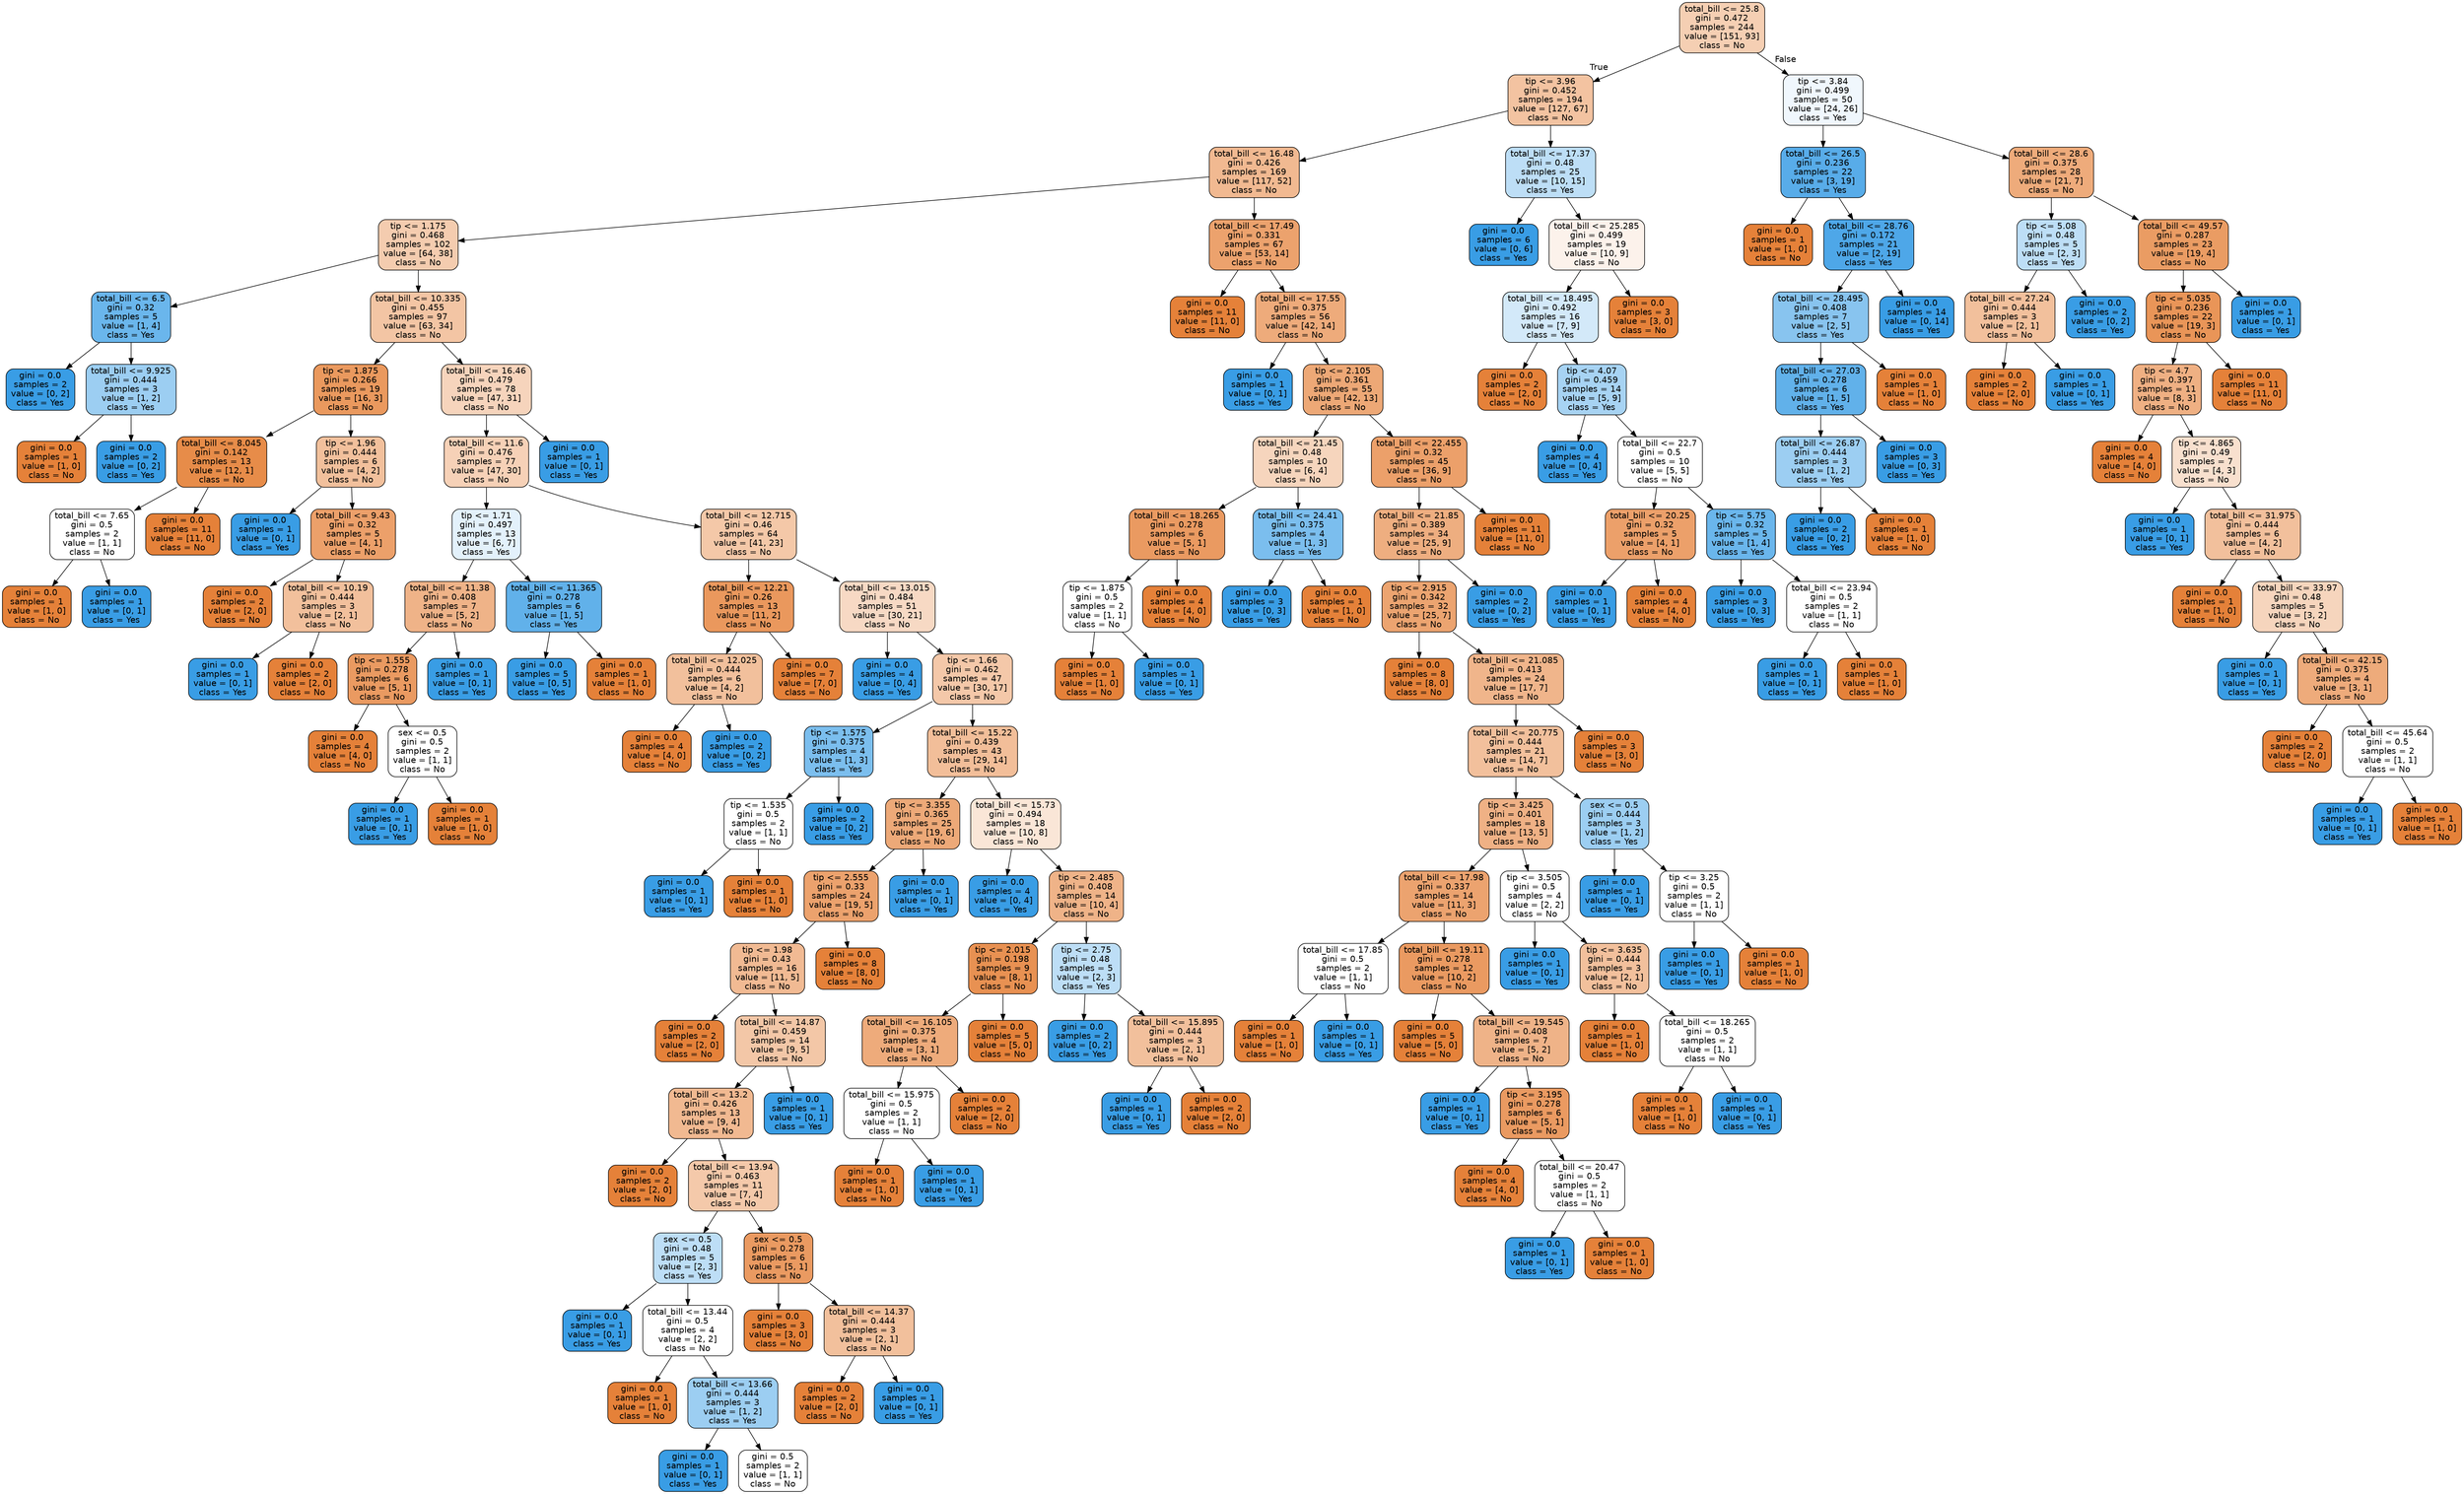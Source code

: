 digraph Tree {
node [shape=box, style="filled, rounded", color="black", fontname="helvetica"] ;
edge [fontname="helvetica"] ;
0 [label="total_bill <= 25.8\ngini = 0.472\nsamples = 244\nvalue = [151, 93]\nclass = No", fillcolor="#f5cfb3"] ;
1 [label="tip <= 3.96\ngini = 0.452\nsamples = 194\nvalue = [127, 67]\nclass = No", fillcolor="#f3c3a1"] ;
0 -> 1 [labeldistance=2.5, labelangle=45, headlabel="True"] ;
2 [label="total_bill <= 16.48\ngini = 0.426\nsamples = 169\nvalue = [117, 52]\nclass = No", fillcolor="#f1b991"] ;
1 -> 2 ;
3 [label="tip <= 1.175\ngini = 0.468\nsamples = 102\nvalue = [64, 38]\nclass = No", fillcolor="#f4ccaf"] ;
2 -> 3 ;
4 [label="total_bill <= 6.5\ngini = 0.32\nsamples = 5\nvalue = [1, 4]\nclass = Yes", fillcolor="#6ab6ec"] ;
3 -> 4 ;
5 [label="gini = 0.0\nsamples = 2\nvalue = [0, 2]\nclass = Yes", fillcolor="#399de5"] ;
4 -> 5 ;
6 [label="total_bill <= 9.925\ngini = 0.444\nsamples = 3\nvalue = [1, 2]\nclass = Yes", fillcolor="#9ccef2"] ;
4 -> 6 ;
7 [label="gini = 0.0\nsamples = 1\nvalue = [1, 0]\nclass = No", fillcolor="#e58139"] ;
6 -> 7 ;
8 [label="gini = 0.0\nsamples = 2\nvalue = [0, 2]\nclass = Yes", fillcolor="#399de5"] ;
6 -> 8 ;
9 [label="total_bill <= 10.335\ngini = 0.455\nsamples = 97\nvalue = [63, 34]\nclass = No", fillcolor="#f3c5a4"] ;
3 -> 9 ;
10 [label="tip <= 1.875\ngini = 0.266\nsamples = 19\nvalue = [16, 3]\nclass = No", fillcolor="#ea995e"] ;
9 -> 10 ;
11 [label="total_bill <= 8.045\ngini = 0.142\nsamples = 13\nvalue = [12, 1]\nclass = No", fillcolor="#e78c49"] ;
10 -> 11 ;
12 [label="total_bill <= 7.65\ngini = 0.5\nsamples = 2\nvalue = [1, 1]\nclass = No", fillcolor="#ffffff"] ;
11 -> 12 ;
13 [label="gini = 0.0\nsamples = 1\nvalue = [1, 0]\nclass = No", fillcolor="#e58139"] ;
12 -> 13 ;
14 [label="gini = 0.0\nsamples = 1\nvalue = [0, 1]\nclass = Yes", fillcolor="#399de5"] ;
12 -> 14 ;
15 [label="gini = 0.0\nsamples = 11\nvalue = [11, 0]\nclass = No", fillcolor="#e58139"] ;
11 -> 15 ;
16 [label="tip <= 1.96\ngini = 0.444\nsamples = 6\nvalue = [4, 2]\nclass = No", fillcolor="#f2c09c"] ;
10 -> 16 ;
17 [label="gini = 0.0\nsamples = 1\nvalue = [0, 1]\nclass = Yes", fillcolor="#399de5"] ;
16 -> 17 ;
18 [label="total_bill <= 9.43\ngini = 0.32\nsamples = 5\nvalue = [4, 1]\nclass = No", fillcolor="#eca06a"] ;
16 -> 18 ;
19 [label="gini = 0.0\nsamples = 2\nvalue = [2, 0]\nclass = No", fillcolor="#e58139"] ;
18 -> 19 ;
20 [label="total_bill <= 10.19\ngini = 0.444\nsamples = 3\nvalue = [2, 1]\nclass = No", fillcolor="#f2c09c"] ;
18 -> 20 ;
21 [label="gini = 0.0\nsamples = 1\nvalue = [0, 1]\nclass = Yes", fillcolor="#399de5"] ;
20 -> 21 ;
22 [label="gini = 0.0\nsamples = 2\nvalue = [2, 0]\nclass = No", fillcolor="#e58139"] ;
20 -> 22 ;
23 [label="total_bill <= 16.46\ngini = 0.479\nsamples = 78\nvalue = [47, 31]\nclass = No", fillcolor="#f6d4bc"] ;
9 -> 23 ;
24 [label="total_bill <= 11.6\ngini = 0.476\nsamples = 77\nvalue = [47, 30]\nclass = No", fillcolor="#f6d1b7"] ;
23 -> 24 ;
25 [label="tip <= 1.71\ngini = 0.497\nsamples = 13\nvalue = [6, 7]\nclass = Yes", fillcolor="#e3f1fb"] ;
24 -> 25 ;
26 [label="total_bill <= 11.38\ngini = 0.408\nsamples = 7\nvalue = [5, 2]\nclass = No", fillcolor="#efb388"] ;
25 -> 26 ;
27 [label="tip <= 1.555\ngini = 0.278\nsamples = 6\nvalue = [5, 1]\nclass = No", fillcolor="#ea9a61"] ;
26 -> 27 ;
28 [label="gini = 0.0\nsamples = 4\nvalue = [4, 0]\nclass = No", fillcolor="#e58139"] ;
27 -> 28 ;
29 [label="sex <= 0.5\ngini = 0.5\nsamples = 2\nvalue = [1, 1]\nclass = No", fillcolor="#ffffff"] ;
27 -> 29 ;
30 [label="gini = 0.0\nsamples = 1\nvalue = [0, 1]\nclass = Yes", fillcolor="#399de5"] ;
29 -> 30 ;
31 [label="gini = 0.0\nsamples = 1\nvalue = [1, 0]\nclass = No", fillcolor="#e58139"] ;
29 -> 31 ;
32 [label="gini = 0.0\nsamples = 1\nvalue = [0, 1]\nclass = Yes", fillcolor="#399de5"] ;
26 -> 32 ;
33 [label="total_bill <= 11.365\ngini = 0.278\nsamples = 6\nvalue = [1, 5]\nclass = Yes", fillcolor="#61b1ea"] ;
25 -> 33 ;
34 [label="gini = 0.0\nsamples = 5\nvalue = [0, 5]\nclass = Yes", fillcolor="#399de5"] ;
33 -> 34 ;
35 [label="gini = 0.0\nsamples = 1\nvalue = [1, 0]\nclass = No", fillcolor="#e58139"] ;
33 -> 35 ;
36 [label="total_bill <= 12.715\ngini = 0.46\nsamples = 64\nvalue = [41, 23]\nclass = No", fillcolor="#f4c8a8"] ;
24 -> 36 ;
37 [label="total_bill <= 12.21\ngini = 0.26\nsamples = 13\nvalue = [11, 2]\nclass = No", fillcolor="#ea985d"] ;
36 -> 37 ;
38 [label="total_bill <= 12.025\ngini = 0.444\nsamples = 6\nvalue = [4, 2]\nclass = No", fillcolor="#f2c09c"] ;
37 -> 38 ;
39 [label="gini = 0.0\nsamples = 4\nvalue = [4, 0]\nclass = No", fillcolor="#e58139"] ;
38 -> 39 ;
40 [label="gini = 0.0\nsamples = 2\nvalue = [0, 2]\nclass = Yes", fillcolor="#399de5"] ;
38 -> 40 ;
41 [label="gini = 0.0\nsamples = 7\nvalue = [7, 0]\nclass = No", fillcolor="#e58139"] ;
37 -> 41 ;
42 [label="total_bill <= 13.015\ngini = 0.484\nsamples = 51\nvalue = [30, 21]\nclass = No", fillcolor="#f7d9c4"] ;
36 -> 42 ;
43 [label="gini = 0.0\nsamples = 4\nvalue = [0, 4]\nclass = Yes", fillcolor="#399de5"] ;
42 -> 43 ;
44 [label="tip <= 1.66\ngini = 0.462\nsamples = 47\nvalue = [30, 17]\nclass = No", fillcolor="#f4c8a9"] ;
42 -> 44 ;
45 [label="tip <= 1.575\ngini = 0.375\nsamples = 4\nvalue = [1, 3]\nclass = Yes", fillcolor="#7bbeee"] ;
44 -> 45 ;
46 [label="tip <= 1.535\ngini = 0.5\nsamples = 2\nvalue = [1, 1]\nclass = No", fillcolor="#ffffff"] ;
45 -> 46 ;
47 [label="gini = 0.0\nsamples = 1\nvalue = [0, 1]\nclass = Yes", fillcolor="#399de5"] ;
46 -> 47 ;
48 [label="gini = 0.0\nsamples = 1\nvalue = [1, 0]\nclass = No", fillcolor="#e58139"] ;
46 -> 48 ;
49 [label="gini = 0.0\nsamples = 2\nvalue = [0, 2]\nclass = Yes", fillcolor="#399de5"] ;
45 -> 49 ;
50 [label="total_bill <= 15.22\ngini = 0.439\nsamples = 43\nvalue = [29, 14]\nclass = No", fillcolor="#f2be99"] ;
44 -> 50 ;
51 [label="tip <= 3.355\ngini = 0.365\nsamples = 25\nvalue = [19, 6]\nclass = No", fillcolor="#eda978"] ;
50 -> 51 ;
52 [label="tip <= 2.555\ngini = 0.33\nsamples = 24\nvalue = [19, 5]\nclass = No", fillcolor="#eca26d"] ;
51 -> 52 ;
53 [label="tip <= 1.98\ngini = 0.43\nsamples = 16\nvalue = [11, 5]\nclass = No", fillcolor="#f1ba93"] ;
52 -> 53 ;
54 [label="gini = 0.0\nsamples = 2\nvalue = [2, 0]\nclass = No", fillcolor="#e58139"] ;
53 -> 54 ;
55 [label="total_bill <= 14.87\ngini = 0.459\nsamples = 14\nvalue = [9, 5]\nclass = No", fillcolor="#f3c7a7"] ;
53 -> 55 ;
56 [label="total_bill <= 13.2\ngini = 0.426\nsamples = 13\nvalue = [9, 4]\nclass = No", fillcolor="#f1b991"] ;
55 -> 56 ;
57 [label="gini = 0.0\nsamples = 2\nvalue = [2, 0]\nclass = No", fillcolor="#e58139"] ;
56 -> 57 ;
58 [label="total_bill <= 13.94\ngini = 0.463\nsamples = 11\nvalue = [7, 4]\nclass = No", fillcolor="#f4c9aa"] ;
56 -> 58 ;
59 [label="sex <= 0.5\ngini = 0.48\nsamples = 5\nvalue = [2, 3]\nclass = Yes", fillcolor="#bddef6"] ;
58 -> 59 ;
60 [label="gini = 0.0\nsamples = 1\nvalue = [0, 1]\nclass = Yes", fillcolor="#399de5"] ;
59 -> 60 ;
61 [label="total_bill <= 13.44\ngini = 0.5\nsamples = 4\nvalue = [2, 2]\nclass = No", fillcolor="#ffffff"] ;
59 -> 61 ;
62 [label="gini = 0.0\nsamples = 1\nvalue = [1, 0]\nclass = No", fillcolor="#e58139"] ;
61 -> 62 ;
63 [label="total_bill <= 13.66\ngini = 0.444\nsamples = 3\nvalue = [1, 2]\nclass = Yes", fillcolor="#9ccef2"] ;
61 -> 63 ;
64 [label="gini = 0.0\nsamples = 1\nvalue = [0, 1]\nclass = Yes", fillcolor="#399de5"] ;
63 -> 64 ;
65 [label="gini = 0.5\nsamples = 2\nvalue = [1, 1]\nclass = No", fillcolor="#ffffff"] ;
63 -> 65 ;
66 [label="sex <= 0.5\ngini = 0.278\nsamples = 6\nvalue = [5, 1]\nclass = No", fillcolor="#ea9a61"] ;
58 -> 66 ;
67 [label="gini = 0.0\nsamples = 3\nvalue = [3, 0]\nclass = No", fillcolor="#e58139"] ;
66 -> 67 ;
68 [label="total_bill <= 14.37\ngini = 0.444\nsamples = 3\nvalue = [2, 1]\nclass = No", fillcolor="#f2c09c"] ;
66 -> 68 ;
69 [label="gini = 0.0\nsamples = 2\nvalue = [2, 0]\nclass = No", fillcolor="#e58139"] ;
68 -> 69 ;
70 [label="gini = 0.0\nsamples = 1\nvalue = [0, 1]\nclass = Yes", fillcolor="#399de5"] ;
68 -> 70 ;
71 [label="gini = 0.0\nsamples = 1\nvalue = [0, 1]\nclass = Yes", fillcolor="#399de5"] ;
55 -> 71 ;
72 [label="gini = 0.0\nsamples = 8\nvalue = [8, 0]\nclass = No", fillcolor="#e58139"] ;
52 -> 72 ;
73 [label="gini = 0.0\nsamples = 1\nvalue = [0, 1]\nclass = Yes", fillcolor="#399de5"] ;
51 -> 73 ;
74 [label="total_bill <= 15.73\ngini = 0.494\nsamples = 18\nvalue = [10, 8]\nclass = No", fillcolor="#fae6d7"] ;
50 -> 74 ;
75 [label="gini = 0.0\nsamples = 4\nvalue = [0, 4]\nclass = Yes", fillcolor="#399de5"] ;
74 -> 75 ;
76 [label="tip <= 2.485\ngini = 0.408\nsamples = 14\nvalue = [10, 4]\nclass = No", fillcolor="#efb388"] ;
74 -> 76 ;
77 [label="tip <= 2.015\ngini = 0.198\nsamples = 9\nvalue = [8, 1]\nclass = No", fillcolor="#e89152"] ;
76 -> 77 ;
78 [label="total_bill <= 16.105\ngini = 0.375\nsamples = 4\nvalue = [3, 1]\nclass = No", fillcolor="#eeab7b"] ;
77 -> 78 ;
79 [label="total_bill <= 15.975\ngini = 0.5\nsamples = 2\nvalue = [1, 1]\nclass = No", fillcolor="#ffffff"] ;
78 -> 79 ;
80 [label="gini = 0.0\nsamples = 1\nvalue = [1, 0]\nclass = No", fillcolor="#e58139"] ;
79 -> 80 ;
81 [label="gini = 0.0\nsamples = 1\nvalue = [0, 1]\nclass = Yes", fillcolor="#399de5"] ;
79 -> 81 ;
82 [label="gini = 0.0\nsamples = 2\nvalue = [2, 0]\nclass = No", fillcolor="#e58139"] ;
78 -> 82 ;
83 [label="gini = 0.0\nsamples = 5\nvalue = [5, 0]\nclass = No", fillcolor="#e58139"] ;
77 -> 83 ;
84 [label="tip <= 2.75\ngini = 0.48\nsamples = 5\nvalue = [2, 3]\nclass = Yes", fillcolor="#bddef6"] ;
76 -> 84 ;
85 [label="gini = 0.0\nsamples = 2\nvalue = [0, 2]\nclass = Yes", fillcolor="#399de5"] ;
84 -> 85 ;
86 [label="total_bill <= 15.895\ngini = 0.444\nsamples = 3\nvalue = [2, 1]\nclass = No", fillcolor="#f2c09c"] ;
84 -> 86 ;
87 [label="gini = 0.0\nsamples = 1\nvalue = [0, 1]\nclass = Yes", fillcolor="#399de5"] ;
86 -> 87 ;
88 [label="gini = 0.0\nsamples = 2\nvalue = [2, 0]\nclass = No", fillcolor="#e58139"] ;
86 -> 88 ;
89 [label="gini = 0.0\nsamples = 1\nvalue = [0, 1]\nclass = Yes", fillcolor="#399de5"] ;
23 -> 89 ;
90 [label="total_bill <= 17.49\ngini = 0.331\nsamples = 67\nvalue = [53, 14]\nclass = No", fillcolor="#eca26d"] ;
2 -> 90 ;
91 [label="gini = 0.0\nsamples = 11\nvalue = [11, 0]\nclass = No", fillcolor="#e58139"] ;
90 -> 91 ;
92 [label="total_bill <= 17.55\ngini = 0.375\nsamples = 56\nvalue = [42, 14]\nclass = No", fillcolor="#eeab7b"] ;
90 -> 92 ;
93 [label="gini = 0.0\nsamples = 1\nvalue = [0, 1]\nclass = Yes", fillcolor="#399de5"] ;
92 -> 93 ;
94 [label="tip <= 2.105\ngini = 0.361\nsamples = 55\nvalue = [42, 13]\nclass = No", fillcolor="#eda876"] ;
92 -> 94 ;
95 [label="total_bill <= 21.45\ngini = 0.48\nsamples = 10\nvalue = [6, 4]\nclass = No", fillcolor="#f6d5bd"] ;
94 -> 95 ;
96 [label="total_bill <= 18.265\ngini = 0.278\nsamples = 6\nvalue = [5, 1]\nclass = No", fillcolor="#ea9a61"] ;
95 -> 96 ;
97 [label="tip <= 1.875\ngini = 0.5\nsamples = 2\nvalue = [1, 1]\nclass = No", fillcolor="#ffffff"] ;
96 -> 97 ;
98 [label="gini = 0.0\nsamples = 1\nvalue = [1, 0]\nclass = No", fillcolor="#e58139"] ;
97 -> 98 ;
99 [label="gini = 0.0\nsamples = 1\nvalue = [0, 1]\nclass = Yes", fillcolor="#399de5"] ;
97 -> 99 ;
100 [label="gini = 0.0\nsamples = 4\nvalue = [4, 0]\nclass = No", fillcolor="#e58139"] ;
96 -> 100 ;
101 [label="total_bill <= 24.41\ngini = 0.375\nsamples = 4\nvalue = [1, 3]\nclass = Yes", fillcolor="#7bbeee"] ;
95 -> 101 ;
102 [label="gini = 0.0\nsamples = 3\nvalue = [0, 3]\nclass = Yes", fillcolor="#399de5"] ;
101 -> 102 ;
103 [label="gini = 0.0\nsamples = 1\nvalue = [1, 0]\nclass = No", fillcolor="#e58139"] ;
101 -> 103 ;
104 [label="total_bill <= 22.455\ngini = 0.32\nsamples = 45\nvalue = [36, 9]\nclass = No", fillcolor="#eca06a"] ;
94 -> 104 ;
105 [label="total_bill <= 21.85\ngini = 0.389\nsamples = 34\nvalue = [25, 9]\nclass = No", fillcolor="#eeae80"] ;
104 -> 105 ;
106 [label="tip <= 2.915\ngini = 0.342\nsamples = 32\nvalue = [25, 7]\nclass = No", fillcolor="#eca470"] ;
105 -> 106 ;
107 [label="gini = 0.0\nsamples = 8\nvalue = [8, 0]\nclass = No", fillcolor="#e58139"] ;
106 -> 107 ;
108 [label="total_bill <= 21.085\ngini = 0.413\nsamples = 24\nvalue = [17, 7]\nclass = No", fillcolor="#f0b58b"] ;
106 -> 108 ;
109 [label="total_bill <= 20.775\ngini = 0.444\nsamples = 21\nvalue = [14, 7]\nclass = No", fillcolor="#f2c09c"] ;
108 -> 109 ;
110 [label="tip <= 3.425\ngini = 0.401\nsamples = 18\nvalue = [13, 5]\nclass = No", fillcolor="#efb185"] ;
109 -> 110 ;
111 [label="total_bill <= 17.98\ngini = 0.337\nsamples = 14\nvalue = [11, 3]\nclass = No", fillcolor="#eca36f"] ;
110 -> 111 ;
112 [label="total_bill <= 17.85\ngini = 0.5\nsamples = 2\nvalue = [1, 1]\nclass = No", fillcolor="#ffffff"] ;
111 -> 112 ;
113 [label="gini = 0.0\nsamples = 1\nvalue = [1, 0]\nclass = No", fillcolor="#e58139"] ;
112 -> 113 ;
114 [label="gini = 0.0\nsamples = 1\nvalue = [0, 1]\nclass = Yes", fillcolor="#399de5"] ;
112 -> 114 ;
115 [label="total_bill <= 19.11\ngini = 0.278\nsamples = 12\nvalue = [10, 2]\nclass = No", fillcolor="#ea9a61"] ;
111 -> 115 ;
116 [label="gini = 0.0\nsamples = 5\nvalue = [5, 0]\nclass = No", fillcolor="#e58139"] ;
115 -> 116 ;
117 [label="total_bill <= 19.545\ngini = 0.408\nsamples = 7\nvalue = [5, 2]\nclass = No", fillcolor="#efb388"] ;
115 -> 117 ;
118 [label="gini = 0.0\nsamples = 1\nvalue = [0, 1]\nclass = Yes", fillcolor="#399de5"] ;
117 -> 118 ;
119 [label="tip <= 3.195\ngini = 0.278\nsamples = 6\nvalue = [5, 1]\nclass = No", fillcolor="#ea9a61"] ;
117 -> 119 ;
120 [label="gini = 0.0\nsamples = 4\nvalue = [4, 0]\nclass = No", fillcolor="#e58139"] ;
119 -> 120 ;
121 [label="total_bill <= 20.47\ngini = 0.5\nsamples = 2\nvalue = [1, 1]\nclass = No", fillcolor="#ffffff"] ;
119 -> 121 ;
122 [label="gini = 0.0\nsamples = 1\nvalue = [0, 1]\nclass = Yes", fillcolor="#399de5"] ;
121 -> 122 ;
123 [label="gini = 0.0\nsamples = 1\nvalue = [1, 0]\nclass = No", fillcolor="#e58139"] ;
121 -> 123 ;
124 [label="tip <= 3.505\ngini = 0.5\nsamples = 4\nvalue = [2, 2]\nclass = No", fillcolor="#ffffff"] ;
110 -> 124 ;
125 [label="gini = 0.0\nsamples = 1\nvalue = [0, 1]\nclass = Yes", fillcolor="#399de5"] ;
124 -> 125 ;
126 [label="tip <= 3.635\ngini = 0.444\nsamples = 3\nvalue = [2, 1]\nclass = No", fillcolor="#f2c09c"] ;
124 -> 126 ;
127 [label="gini = 0.0\nsamples = 1\nvalue = [1, 0]\nclass = No", fillcolor="#e58139"] ;
126 -> 127 ;
128 [label="total_bill <= 18.265\ngini = 0.5\nsamples = 2\nvalue = [1, 1]\nclass = No", fillcolor="#ffffff"] ;
126 -> 128 ;
129 [label="gini = 0.0\nsamples = 1\nvalue = [1, 0]\nclass = No", fillcolor="#e58139"] ;
128 -> 129 ;
130 [label="gini = 0.0\nsamples = 1\nvalue = [0, 1]\nclass = Yes", fillcolor="#399de5"] ;
128 -> 130 ;
131 [label="sex <= 0.5\ngini = 0.444\nsamples = 3\nvalue = [1, 2]\nclass = Yes", fillcolor="#9ccef2"] ;
109 -> 131 ;
132 [label="gini = 0.0\nsamples = 1\nvalue = [0, 1]\nclass = Yes", fillcolor="#399de5"] ;
131 -> 132 ;
133 [label="tip <= 3.25\ngini = 0.5\nsamples = 2\nvalue = [1, 1]\nclass = No", fillcolor="#ffffff"] ;
131 -> 133 ;
134 [label="gini = 0.0\nsamples = 1\nvalue = [0, 1]\nclass = Yes", fillcolor="#399de5"] ;
133 -> 134 ;
135 [label="gini = 0.0\nsamples = 1\nvalue = [1, 0]\nclass = No", fillcolor="#e58139"] ;
133 -> 135 ;
136 [label="gini = 0.0\nsamples = 3\nvalue = [3, 0]\nclass = No", fillcolor="#e58139"] ;
108 -> 136 ;
137 [label="gini = 0.0\nsamples = 2\nvalue = [0, 2]\nclass = Yes", fillcolor="#399de5"] ;
105 -> 137 ;
138 [label="gini = 0.0\nsamples = 11\nvalue = [11, 0]\nclass = No", fillcolor="#e58139"] ;
104 -> 138 ;
139 [label="total_bill <= 17.37\ngini = 0.48\nsamples = 25\nvalue = [10, 15]\nclass = Yes", fillcolor="#bddef6"] ;
1 -> 139 ;
140 [label="gini = 0.0\nsamples = 6\nvalue = [0, 6]\nclass = Yes", fillcolor="#399de5"] ;
139 -> 140 ;
141 [label="total_bill <= 25.285\ngini = 0.499\nsamples = 19\nvalue = [10, 9]\nclass = No", fillcolor="#fcf2eb"] ;
139 -> 141 ;
142 [label="total_bill <= 18.495\ngini = 0.492\nsamples = 16\nvalue = [7, 9]\nclass = Yes", fillcolor="#d3e9f9"] ;
141 -> 142 ;
143 [label="gini = 0.0\nsamples = 2\nvalue = [2, 0]\nclass = No", fillcolor="#e58139"] ;
142 -> 143 ;
144 [label="tip <= 4.07\ngini = 0.459\nsamples = 14\nvalue = [5, 9]\nclass = Yes", fillcolor="#a7d3f3"] ;
142 -> 144 ;
145 [label="gini = 0.0\nsamples = 4\nvalue = [0, 4]\nclass = Yes", fillcolor="#399de5"] ;
144 -> 145 ;
146 [label="total_bill <= 22.7\ngini = 0.5\nsamples = 10\nvalue = [5, 5]\nclass = No", fillcolor="#ffffff"] ;
144 -> 146 ;
147 [label="total_bill <= 20.25\ngini = 0.32\nsamples = 5\nvalue = [4, 1]\nclass = No", fillcolor="#eca06a"] ;
146 -> 147 ;
148 [label="gini = 0.0\nsamples = 1\nvalue = [0, 1]\nclass = Yes", fillcolor="#399de5"] ;
147 -> 148 ;
149 [label="gini = 0.0\nsamples = 4\nvalue = [4, 0]\nclass = No", fillcolor="#e58139"] ;
147 -> 149 ;
150 [label="tip <= 5.75\ngini = 0.32\nsamples = 5\nvalue = [1, 4]\nclass = Yes", fillcolor="#6ab6ec"] ;
146 -> 150 ;
151 [label="gini = 0.0\nsamples = 3\nvalue = [0, 3]\nclass = Yes", fillcolor="#399de5"] ;
150 -> 151 ;
152 [label="total_bill <= 23.94\ngini = 0.5\nsamples = 2\nvalue = [1, 1]\nclass = No", fillcolor="#ffffff"] ;
150 -> 152 ;
153 [label="gini = 0.0\nsamples = 1\nvalue = [0, 1]\nclass = Yes", fillcolor="#399de5"] ;
152 -> 153 ;
154 [label="gini = 0.0\nsamples = 1\nvalue = [1, 0]\nclass = No", fillcolor="#e58139"] ;
152 -> 154 ;
155 [label="gini = 0.0\nsamples = 3\nvalue = [3, 0]\nclass = No", fillcolor="#e58139"] ;
141 -> 155 ;
156 [label="tip <= 3.84\ngini = 0.499\nsamples = 50\nvalue = [24, 26]\nclass = Yes", fillcolor="#f0f7fd"] ;
0 -> 156 [labeldistance=2.5, labelangle=-45, headlabel="False"] ;
157 [label="total_bill <= 26.5\ngini = 0.236\nsamples = 22\nvalue = [3, 19]\nclass = Yes", fillcolor="#58ace9"] ;
156 -> 157 ;
158 [label="gini = 0.0\nsamples = 1\nvalue = [1, 0]\nclass = No", fillcolor="#e58139"] ;
157 -> 158 ;
159 [label="total_bill <= 28.76\ngini = 0.172\nsamples = 21\nvalue = [2, 19]\nclass = Yes", fillcolor="#4ea7e8"] ;
157 -> 159 ;
160 [label="total_bill <= 28.495\ngini = 0.408\nsamples = 7\nvalue = [2, 5]\nclass = Yes", fillcolor="#88c4ef"] ;
159 -> 160 ;
161 [label="total_bill <= 27.03\ngini = 0.278\nsamples = 6\nvalue = [1, 5]\nclass = Yes", fillcolor="#61b1ea"] ;
160 -> 161 ;
162 [label="total_bill <= 26.87\ngini = 0.444\nsamples = 3\nvalue = [1, 2]\nclass = Yes", fillcolor="#9ccef2"] ;
161 -> 162 ;
163 [label="gini = 0.0\nsamples = 2\nvalue = [0, 2]\nclass = Yes", fillcolor="#399de5"] ;
162 -> 163 ;
164 [label="gini = 0.0\nsamples = 1\nvalue = [1, 0]\nclass = No", fillcolor="#e58139"] ;
162 -> 164 ;
165 [label="gini = 0.0\nsamples = 3\nvalue = [0, 3]\nclass = Yes", fillcolor="#399de5"] ;
161 -> 165 ;
166 [label="gini = 0.0\nsamples = 1\nvalue = [1, 0]\nclass = No", fillcolor="#e58139"] ;
160 -> 166 ;
167 [label="gini = 0.0\nsamples = 14\nvalue = [0, 14]\nclass = Yes", fillcolor="#399de5"] ;
159 -> 167 ;
168 [label="total_bill <= 28.6\ngini = 0.375\nsamples = 28\nvalue = [21, 7]\nclass = No", fillcolor="#eeab7b"] ;
156 -> 168 ;
169 [label="tip <= 5.08\ngini = 0.48\nsamples = 5\nvalue = [2, 3]\nclass = Yes", fillcolor="#bddef6"] ;
168 -> 169 ;
170 [label="total_bill <= 27.24\ngini = 0.444\nsamples = 3\nvalue = [2, 1]\nclass = No", fillcolor="#f2c09c"] ;
169 -> 170 ;
171 [label="gini = 0.0\nsamples = 2\nvalue = [2, 0]\nclass = No", fillcolor="#e58139"] ;
170 -> 171 ;
172 [label="gini = 0.0\nsamples = 1\nvalue = [0, 1]\nclass = Yes", fillcolor="#399de5"] ;
170 -> 172 ;
173 [label="gini = 0.0\nsamples = 2\nvalue = [0, 2]\nclass = Yes", fillcolor="#399de5"] ;
169 -> 173 ;
174 [label="total_bill <= 49.57\ngini = 0.287\nsamples = 23\nvalue = [19, 4]\nclass = No", fillcolor="#ea9c63"] ;
168 -> 174 ;
175 [label="tip <= 5.035\ngini = 0.236\nsamples = 22\nvalue = [19, 3]\nclass = No", fillcolor="#e99558"] ;
174 -> 175 ;
176 [label="tip <= 4.7\ngini = 0.397\nsamples = 11\nvalue = [8, 3]\nclass = No", fillcolor="#efb083"] ;
175 -> 176 ;
177 [label="gini = 0.0\nsamples = 4\nvalue = [4, 0]\nclass = No", fillcolor="#e58139"] ;
176 -> 177 ;
178 [label="tip <= 4.865\ngini = 0.49\nsamples = 7\nvalue = [4, 3]\nclass = No", fillcolor="#f8e0ce"] ;
176 -> 178 ;
179 [label="gini = 0.0\nsamples = 1\nvalue = [0, 1]\nclass = Yes", fillcolor="#399de5"] ;
178 -> 179 ;
180 [label="total_bill <= 31.975\ngini = 0.444\nsamples = 6\nvalue = [4, 2]\nclass = No", fillcolor="#f2c09c"] ;
178 -> 180 ;
181 [label="gini = 0.0\nsamples = 1\nvalue = [1, 0]\nclass = No", fillcolor="#e58139"] ;
180 -> 181 ;
182 [label="total_bill <= 33.97\ngini = 0.48\nsamples = 5\nvalue = [3, 2]\nclass = No", fillcolor="#f6d5bd"] ;
180 -> 182 ;
183 [label="gini = 0.0\nsamples = 1\nvalue = [0, 1]\nclass = Yes", fillcolor="#399de5"] ;
182 -> 183 ;
184 [label="total_bill <= 42.15\ngini = 0.375\nsamples = 4\nvalue = [3, 1]\nclass = No", fillcolor="#eeab7b"] ;
182 -> 184 ;
185 [label="gini = 0.0\nsamples = 2\nvalue = [2, 0]\nclass = No", fillcolor="#e58139"] ;
184 -> 185 ;
186 [label="total_bill <= 45.64\ngini = 0.5\nsamples = 2\nvalue = [1, 1]\nclass = No", fillcolor="#ffffff"] ;
184 -> 186 ;
187 [label="gini = 0.0\nsamples = 1\nvalue = [0, 1]\nclass = Yes", fillcolor="#399de5"] ;
186 -> 187 ;
188 [label="gini = 0.0\nsamples = 1\nvalue = [1, 0]\nclass = No", fillcolor="#e58139"] ;
186 -> 188 ;
189 [label="gini = 0.0\nsamples = 11\nvalue = [11, 0]\nclass = No", fillcolor="#e58139"] ;
175 -> 189 ;
190 [label="gini = 0.0\nsamples = 1\nvalue = [0, 1]\nclass = Yes", fillcolor="#399de5"] ;
174 -> 190 ;
}